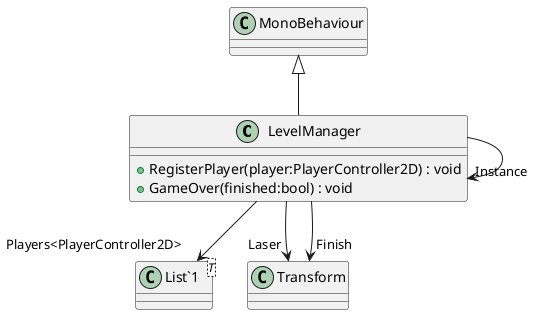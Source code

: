 @startuml
class LevelManager {
    + RegisterPlayer(player:PlayerController2D) : void
    + GameOver(finished:bool) : void
}
class "List`1"<T> {
}
MonoBehaviour <|-- LevelManager
LevelManager --> "Instance" LevelManager
LevelManager --> "Players<PlayerController2D>" "List`1"
LevelManager --> "Laser" Transform
LevelManager --> "Finish" Transform
@enduml
